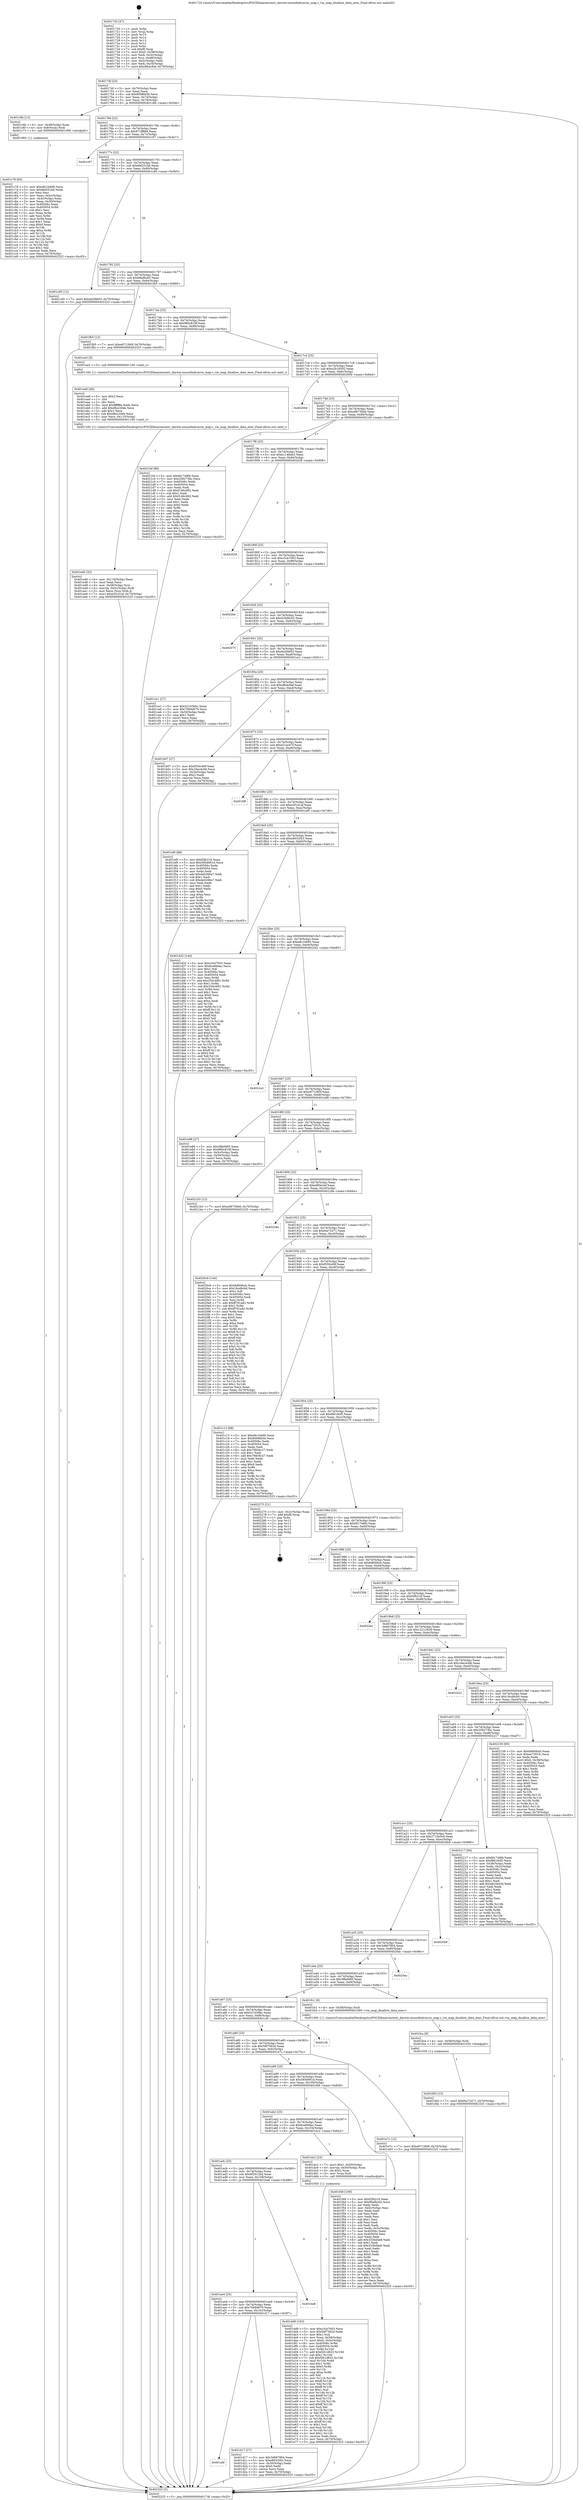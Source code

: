 digraph "0x401720" {
  label = "0x401720 (/mnt/c/Users/mathe/Desktop/tcc/POCII/binaries/extr_darwin-xnuosfmkvmvm_map.c_vm_map_disallow_data_exec_Final-ollvm.out::main(0))"
  labelloc = "t"
  node[shape=record]

  Entry [label="",width=0.3,height=0.3,shape=circle,fillcolor=black,style=filled]
  "0x40174f" [label="{
     0x40174f [23]\l
     | [instrs]\l
     &nbsp;&nbsp;0x40174f \<+3\>: mov -0x70(%rbp),%eax\l
     &nbsp;&nbsp;0x401752 \<+2\>: mov %eax,%ecx\l
     &nbsp;&nbsp;0x401754 \<+6\>: sub $0x8098fd3b,%ecx\l
     &nbsp;&nbsp;0x40175a \<+3\>: mov %eax,-0x74(%rbp)\l
     &nbsp;&nbsp;0x40175d \<+3\>: mov %ecx,-0x78(%rbp)\l
     &nbsp;&nbsp;0x401760 \<+6\>: je 0000000000401c6b \<main+0x54b\>\l
  }"]
  "0x401c6b" [label="{
     0x401c6b [13]\l
     | [instrs]\l
     &nbsp;&nbsp;0x401c6b \<+4\>: mov -0x48(%rbp),%rax\l
     &nbsp;&nbsp;0x401c6f \<+4\>: mov 0x8(%rax),%rdi\l
     &nbsp;&nbsp;0x401c73 \<+5\>: call 0000000000401060 \<atoi@plt\>\l
     | [calls]\l
     &nbsp;&nbsp;0x401060 \{1\} (unknown)\l
  }"]
  "0x401766" [label="{
     0x401766 [22]\l
     | [instrs]\l
     &nbsp;&nbsp;0x401766 \<+5\>: jmp 000000000040176b \<main+0x4b\>\l
     &nbsp;&nbsp;0x40176b \<+3\>: mov -0x74(%rbp),%eax\l
     &nbsp;&nbsp;0x40176e \<+5\>: sub $0x871ff88d,%eax\l
     &nbsp;&nbsp;0x401773 \<+3\>: mov %eax,-0x7c(%rbp)\l
     &nbsp;&nbsp;0x401776 \<+6\>: je 0000000000401c07 \<main+0x4e7\>\l
  }"]
  Exit [label="",width=0.3,height=0.3,shape=circle,fillcolor=black,style=filled,peripheries=2]
  "0x401c07" [label="{
     0x401c07\l
  }", style=dashed]
  "0x40177c" [label="{
     0x40177c [22]\l
     | [instrs]\l
     &nbsp;&nbsp;0x40177c \<+5\>: jmp 0000000000401781 \<main+0x61\>\l
     &nbsp;&nbsp;0x401781 \<+3\>: mov -0x74(%rbp),%eax\l
     &nbsp;&nbsp;0x401784 \<+5\>: sub $0x8bf251b6,%eax\l
     &nbsp;&nbsp;0x401789 \<+3\>: mov %eax,-0x80(%rbp)\l
     &nbsp;&nbsp;0x40178c \<+6\>: je 0000000000401cd5 \<main+0x5b5\>\l
  }"]
  "0x401fd3" [label="{
     0x401fd3 [12]\l
     | [instrs]\l
     &nbsp;&nbsp;0x401fd3 \<+7\>: movl $0xf4a72471,-0x70(%rbp)\l
     &nbsp;&nbsp;0x401fda \<+5\>: jmp 0000000000402325 \<main+0xc05\>\l
  }"]
  "0x401cd5" [label="{
     0x401cd5 [12]\l
     | [instrs]\l
     &nbsp;&nbsp;0x401cd5 \<+7\>: movl $0xda2f4603,-0x70(%rbp)\l
     &nbsp;&nbsp;0x401cdc \<+5\>: jmp 0000000000402325 \<main+0xc05\>\l
  }"]
  "0x401792" [label="{
     0x401792 [25]\l
     | [instrs]\l
     &nbsp;&nbsp;0x401792 \<+5\>: jmp 0000000000401797 \<main+0x77\>\l
     &nbsp;&nbsp;0x401797 \<+3\>: mov -0x74(%rbp),%eax\l
     &nbsp;&nbsp;0x40179a \<+5\>: sub $0x96afbcb5,%eax\l
     &nbsp;&nbsp;0x40179f \<+6\>: mov %eax,-0x84(%rbp)\l
     &nbsp;&nbsp;0x4017a5 \<+6\>: je 0000000000401fb5 \<main+0x895\>\l
  }"]
  "0x401fca" [label="{
     0x401fca [9]\l
     | [instrs]\l
     &nbsp;&nbsp;0x401fca \<+4\>: mov -0x58(%rbp),%rdi\l
     &nbsp;&nbsp;0x401fce \<+5\>: call 0000000000401030 \<free@plt\>\l
     | [calls]\l
     &nbsp;&nbsp;0x401030 \{1\} (unknown)\l
  }"]
  "0x401fb5" [label="{
     0x401fb5 [12]\l
     | [instrs]\l
     &nbsp;&nbsp;0x401fb5 \<+7\>: movl $0xe971260f,-0x70(%rbp)\l
     &nbsp;&nbsp;0x401fbc \<+5\>: jmp 0000000000402325 \<main+0xc05\>\l
  }"]
  "0x4017ab" [label="{
     0x4017ab [25]\l
     | [instrs]\l
     &nbsp;&nbsp;0x4017ab \<+5\>: jmp 00000000004017b0 \<main+0x90\>\l
     &nbsp;&nbsp;0x4017b0 \<+3\>: mov -0x74(%rbp),%eax\l
     &nbsp;&nbsp;0x4017b3 \<+5\>: sub $0x980c819f,%eax\l
     &nbsp;&nbsp;0x4017b8 \<+6\>: mov %eax,-0x88(%rbp)\l
     &nbsp;&nbsp;0x4017be \<+6\>: je 0000000000401ea3 \<main+0x783\>\l
  }"]
  "0x401ed0" [label="{
     0x401ed0 [32]\l
     | [instrs]\l
     &nbsp;&nbsp;0x401ed0 \<+6\>: mov -0x110(%rbp),%ecx\l
     &nbsp;&nbsp;0x401ed6 \<+3\>: imul %eax,%ecx\l
     &nbsp;&nbsp;0x401ed9 \<+4\>: mov -0x58(%rbp),%rsi\l
     &nbsp;&nbsp;0x401edd \<+4\>: movslq -0x5c(%rbp),%rdi\l
     &nbsp;&nbsp;0x401ee1 \<+3\>: mov %ecx,(%rsi,%rdi,4)\l
     &nbsp;&nbsp;0x401ee4 \<+7\>: movl $0xe2f1d1af,-0x70(%rbp)\l
     &nbsp;&nbsp;0x401eeb \<+5\>: jmp 0000000000402325 \<main+0xc05\>\l
  }"]
  "0x401ea3" [label="{
     0x401ea3 [5]\l
     | [instrs]\l
     &nbsp;&nbsp;0x401ea3 \<+5\>: call 0000000000401160 \<next_i\>\l
     | [calls]\l
     &nbsp;&nbsp;0x401160 \{1\} (/mnt/c/Users/mathe/Desktop/tcc/POCII/binaries/extr_darwin-xnuosfmkvmvm_map.c_vm_map_disallow_data_exec_Final-ollvm.out::next_i)\l
  }"]
  "0x4017c4" [label="{
     0x4017c4 [25]\l
     | [instrs]\l
     &nbsp;&nbsp;0x4017c4 \<+5\>: jmp 00000000004017c9 \<main+0xa9\>\l
     &nbsp;&nbsp;0x4017c9 \<+3\>: mov -0x74(%rbp),%eax\l
     &nbsp;&nbsp;0x4017cc \<+5\>: sub $0xa2b18592,%eax\l
     &nbsp;&nbsp;0x4017d1 \<+6\>: mov %eax,-0x8c(%rbp)\l
     &nbsp;&nbsp;0x4017d7 \<+6\>: je 000000000040200d \<main+0x8ed\>\l
  }"]
  "0x401ea8" [label="{
     0x401ea8 [40]\l
     | [instrs]\l
     &nbsp;&nbsp;0x401ea8 \<+5\>: mov $0x2,%ecx\l
     &nbsp;&nbsp;0x401ead \<+1\>: cltd\l
     &nbsp;&nbsp;0x401eae \<+2\>: idiv %ecx\l
     &nbsp;&nbsp;0x401eb0 \<+6\>: imul $0xfffffffe,%edx,%ecx\l
     &nbsp;&nbsp;0x401eb6 \<+6\>: add $0xd8cc20eb,%ecx\l
     &nbsp;&nbsp;0x401ebc \<+3\>: add $0x1,%ecx\l
     &nbsp;&nbsp;0x401ebf \<+6\>: sub $0xd8cc20eb,%ecx\l
     &nbsp;&nbsp;0x401ec5 \<+6\>: mov %ecx,-0x110(%rbp)\l
     &nbsp;&nbsp;0x401ecb \<+5\>: call 0000000000401160 \<next_i\>\l
     | [calls]\l
     &nbsp;&nbsp;0x401160 \{1\} (/mnt/c/Users/mathe/Desktop/tcc/POCII/binaries/extr_darwin-xnuosfmkvmvm_map.c_vm_map_disallow_data_exec_Final-ollvm.out::next_i)\l
  }"]
  "0x40200d" [label="{
     0x40200d\l
  }", style=dashed]
  "0x4017dd" [label="{
     0x4017dd [25]\l
     | [instrs]\l
     &nbsp;&nbsp;0x4017dd \<+5\>: jmp 00000000004017e2 \<main+0xc2\>\l
     &nbsp;&nbsp;0x4017e2 \<+3\>: mov -0x74(%rbp),%eax\l
     &nbsp;&nbsp;0x4017e5 \<+5\>: sub $0xa98739dd,%eax\l
     &nbsp;&nbsp;0x4017ea \<+6\>: mov %eax,-0x90(%rbp)\l
     &nbsp;&nbsp;0x4017f0 \<+6\>: je 00000000004021bf \<main+0xa9f\>\l
  }"]
  "0x401dd9" [label="{
     0x401dd9 [163]\l
     | [instrs]\l
     &nbsp;&nbsp;0x401dd9 \<+5\>: mov $0xc3cb7003,%ecx\l
     &nbsp;&nbsp;0x401dde \<+5\>: mov $0x56f7562d,%edx\l
     &nbsp;&nbsp;0x401de3 \<+3\>: mov $0x1,%sil\l
     &nbsp;&nbsp;0x401de6 \<+4\>: mov %rax,-0x58(%rbp)\l
     &nbsp;&nbsp;0x401dea \<+7\>: movl $0x0,-0x5c(%rbp)\l
     &nbsp;&nbsp;0x401df1 \<+8\>: mov 0x40506c,%r8d\l
     &nbsp;&nbsp;0x401df9 \<+8\>: mov 0x405054,%r9d\l
     &nbsp;&nbsp;0x401e01 \<+3\>: mov %r8d,%r10d\l
     &nbsp;&nbsp;0x401e04 \<+7\>: add $0xf261d833,%r10d\l
     &nbsp;&nbsp;0x401e0b \<+4\>: sub $0x1,%r10d\l
     &nbsp;&nbsp;0x401e0f \<+7\>: sub $0xf261d833,%r10d\l
     &nbsp;&nbsp;0x401e16 \<+4\>: imul %r10d,%r8d\l
     &nbsp;&nbsp;0x401e1a \<+4\>: and $0x1,%r8d\l
     &nbsp;&nbsp;0x401e1e \<+4\>: cmp $0x0,%r8d\l
     &nbsp;&nbsp;0x401e22 \<+4\>: sete %r11b\l
     &nbsp;&nbsp;0x401e26 \<+4\>: cmp $0xa,%r9d\l
     &nbsp;&nbsp;0x401e2a \<+3\>: setl %bl\l
     &nbsp;&nbsp;0x401e2d \<+3\>: mov %r11b,%r14b\l
     &nbsp;&nbsp;0x401e30 \<+4\>: xor $0xff,%r14b\l
     &nbsp;&nbsp;0x401e34 \<+3\>: mov %bl,%r15b\l
     &nbsp;&nbsp;0x401e37 \<+4\>: xor $0xff,%r15b\l
     &nbsp;&nbsp;0x401e3b \<+4\>: xor $0x1,%sil\l
     &nbsp;&nbsp;0x401e3f \<+3\>: mov %r14b,%r12b\l
     &nbsp;&nbsp;0x401e42 \<+4\>: and $0xff,%r12b\l
     &nbsp;&nbsp;0x401e46 \<+3\>: and %sil,%r11b\l
     &nbsp;&nbsp;0x401e49 \<+3\>: mov %r15b,%r13b\l
     &nbsp;&nbsp;0x401e4c \<+4\>: and $0xff,%r13b\l
     &nbsp;&nbsp;0x401e50 \<+3\>: and %sil,%bl\l
     &nbsp;&nbsp;0x401e53 \<+3\>: or %r11b,%r12b\l
     &nbsp;&nbsp;0x401e56 \<+3\>: or %bl,%r13b\l
     &nbsp;&nbsp;0x401e59 \<+3\>: xor %r13b,%r12b\l
     &nbsp;&nbsp;0x401e5c \<+3\>: or %r15b,%r14b\l
     &nbsp;&nbsp;0x401e5f \<+4\>: xor $0xff,%r14b\l
     &nbsp;&nbsp;0x401e63 \<+4\>: or $0x1,%sil\l
     &nbsp;&nbsp;0x401e67 \<+3\>: and %sil,%r14b\l
     &nbsp;&nbsp;0x401e6a \<+3\>: or %r14b,%r12b\l
     &nbsp;&nbsp;0x401e6d \<+4\>: test $0x1,%r12b\l
     &nbsp;&nbsp;0x401e71 \<+3\>: cmovne %edx,%ecx\l
     &nbsp;&nbsp;0x401e74 \<+3\>: mov %ecx,-0x70(%rbp)\l
     &nbsp;&nbsp;0x401e77 \<+5\>: jmp 0000000000402325 \<main+0xc05\>\l
  }"]
  "0x4021bf" [label="{
     0x4021bf [88]\l
     | [instrs]\l
     &nbsp;&nbsp;0x4021bf \<+5\>: mov $0xfd1748f4,%eax\l
     &nbsp;&nbsp;0x4021c4 \<+5\>: mov $0x258273bc,%ecx\l
     &nbsp;&nbsp;0x4021c9 \<+7\>: mov 0x40506c,%edx\l
     &nbsp;&nbsp;0x4021d0 \<+7\>: mov 0x405054,%esi\l
     &nbsp;&nbsp;0x4021d7 \<+2\>: mov %edx,%edi\l
     &nbsp;&nbsp;0x4021d9 \<+6\>: sub $0xf146c082,%edi\l
     &nbsp;&nbsp;0x4021df \<+3\>: sub $0x1,%edi\l
     &nbsp;&nbsp;0x4021e2 \<+6\>: add $0xf146c082,%edi\l
     &nbsp;&nbsp;0x4021e8 \<+3\>: imul %edi,%edx\l
     &nbsp;&nbsp;0x4021eb \<+3\>: and $0x1,%edx\l
     &nbsp;&nbsp;0x4021ee \<+3\>: cmp $0x0,%edx\l
     &nbsp;&nbsp;0x4021f1 \<+4\>: sete %r8b\l
     &nbsp;&nbsp;0x4021f5 \<+3\>: cmp $0xa,%esi\l
     &nbsp;&nbsp;0x4021f8 \<+4\>: setl %r9b\l
     &nbsp;&nbsp;0x4021fc \<+3\>: mov %r8b,%r10b\l
     &nbsp;&nbsp;0x4021ff \<+3\>: and %r9b,%r10b\l
     &nbsp;&nbsp;0x402202 \<+3\>: xor %r9b,%r8b\l
     &nbsp;&nbsp;0x402205 \<+3\>: or %r8b,%r10b\l
     &nbsp;&nbsp;0x402208 \<+4\>: test $0x1,%r10b\l
     &nbsp;&nbsp;0x40220c \<+3\>: cmovne %ecx,%eax\l
     &nbsp;&nbsp;0x40220f \<+3\>: mov %eax,-0x70(%rbp)\l
     &nbsp;&nbsp;0x402212 \<+5\>: jmp 0000000000402325 \<main+0xc05\>\l
  }"]
  "0x4017f6" [label="{
     0x4017f6 [25]\l
     | [instrs]\l
     &nbsp;&nbsp;0x4017f6 \<+5\>: jmp 00000000004017fb \<main+0xdb\>\l
     &nbsp;&nbsp;0x4017fb \<+3\>: mov -0x74(%rbp),%eax\l
     &nbsp;&nbsp;0x4017fe \<+5\>: sub $0xb1148eb5,%eax\l
     &nbsp;&nbsp;0x401803 \<+6\>: mov %eax,-0x94(%rbp)\l
     &nbsp;&nbsp;0x401809 \<+6\>: je 0000000000402028 \<main+0x908\>\l
  }"]
  "0x401afd" [label="{
     0x401afd\l
  }", style=dashed]
  "0x402028" [label="{
     0x402028\l
  }", style=dashed]
  "0x40180f" [label="{
     0x40180f [25]\l
     | [instrs]\l
     &nbsp;&nbsp;0x40180f \<+5\>: jmp 0000000000401814 \<main+0xf4\>\l
     &nbsp;&nbsp;0x401814 \<+3\>: mov -0x74(%rbp),%eax\l
     &nbsp;&nbsp;0x401817 \<+5\>: sub $0xc3cb7003,%eax\l
     &nbsp;&nbsp;0x40181c \<+6\>: mov %eax,-0x98(%rbp)\l
     &nbsp;&nbsp;0x401822 \<+6\>: je 00000000004022be \<main+0xb9e\>\l
  }"]
  "0x401d17" [label="{
     0x401d17 [27]\l
     | [instrs]\l
     &nbsp;&nbsp;0x401d17 \<+5\>: mov $0x3d667804,%eax\l
     &nbsp;&nbsp;0x401d1c \<+5\>: mov $0xe8032f43,%ecx\l
     &nbsp;&nbsp;0x401d21 \<+3\>: mov -0x30(%rbp),%edx\l
     &nbsp;&nbsp;0x401d24 \<+3\>: cmp $0x0,%edx\l
     &nbsp;&nbsp;0x401d27 \<+3\>: cmove %ecx,%eax\l
     &nbsp;&nbsp;0x401d2a \<+3\>: mov %eax,-0x70(%rbp)\l
     &nbsp;&nbsp;0x401d2d \<+5\>: jmp 0000000000402325 \<main+0xc05\>\l
  }"]
  "0x4022be" [label="{
     0x4022be\l
  }", style=dashed]
  "0x401828" [label="{
     0x401828 [25]\l
     | [instrs]\l
     &nbsp;&nbsp;0x401828 \<+5\>: jmp 000000000040182d \<main+0x10d\>\l
     &nbsp;&nbsp;0x40182d \<+3\>: mov -0x74(%rbp),%eax\l
     &nbsp;&nbsp;0x401830 \<+5\>: sub $0xd16d9c42,%eax\l
     &nbsp;&nbsp;0x401835 \<+6\>: mov %eax,-0x9c(%rbp)\l
     &nbsp;&nbsp;0x40183b \<+6\>: je 0000000000402075 \<main+0x955\>\l
  }"]
  "0x401ae4" [label="{
     0x401ae4 [25]\l
     | [instrs]\l
     &nbsp;&nbsp;0x401ae4 \<+5\>: jmp 0000000000401ae9 \<main+0x3c9\>\l
     &nbsp;&nbsp;0x401ae9 \<+3\>: mov -0x74(%rbp),%eax\l
     &nbsp;&nbsp;0x401aec \<+5\>: sub $0x7069d679,%eax\l
     &nbsp;&nbsp;0x401af1 \<+6\>: mov %eax,-0x10c(%rbp)\l
     &nbsp;&nbsp;0x401af7 \<+6\>: je 0000000000401d17 \<main+0x5f7\>\l
  }"]
  "0x402075" [label="{
     0x402075\l
  }", style=dashed]
  "0x401841" [label="{
     0x401841 [25]\l
     | [instrs]\l
     &nbsp;&nbsp;0x401841 \<+5\>: jmp 0000000000401846 \<main+0x126\>\l
     &nbsp;&nbsp;0x401846 \<+3\>: mov -0x74(%rbp),%eax\l
     &nbsp;&nbsp;0x401849 \<+5\>: sub $0xda2f4603,%eax\l
     &nbsp;&nbsp;0x40184e \<+6\>: mov %eax,-0xa0(%rbp)\l
     &nbsp;&nbsp;0x401854 \<+6\>: je 0000000000401ce1 \<main+0x5c1\>\l
  }"]
  "0x401ba8" [label="{
     0x401ba8\l
  }", style=dashed]
  "0x401ce1" [label="{
     0x401ce1 [27]\l
     | [instrs]\l
     &nbsp;&nbsp;0x401ce1 \<+5\>: mov $0x521036bc,%eax\l
     &nbsp;&nbsp;0x401ce6 \<+5\>: mov $0x7069d679,%ecx\l
     &nbsp;&nbsp;0x401ceb \<+3\>: mov -0x30(%rbp),%edx\l
     &nbsp;&nbsp;0x401cee \<+3\>: cmp $0x1,%edx\l
     &nbsp;&nbsp;0x401cf1 \<+3\>: cmovl %ecx,%eax\l
     &nbsp;&nbsp;0x401cf4 \<+3\>: mov %eax,-0x70(%rbp)\l
     &nbsp;&nbsp;0x401cf7 \<+5\>: jmp 0000000000402325 \<main+0xc05\>\l
  }"]
  "0x40185a" [label="{
     0x40185a [25]\l
     | [instrs]\l
     &nbsp;&nbsp;0x40185a \<+5\>: jmp 000000000040185f \<main+0x13f\>\l
     &nbsp;&nbsp;0x40185f \<+3\>: mov -0x74(%rbp),%eax\l
     &nbsp;&nbsp;0x401862 \<+5\>: sub $0xdfb4c9af,%eax\l
     &nbsp;&nbsp;0x401867 \<+6\>: mov %eax,-0xa4(%rbp)\l
     &nbsp;&nbsp;0x40186d \<+6\>: je 0000000000401b07 \<main+0x3e7\>\l
  }"]
  "0x401acb" [label="{
     0x401acb [25]\l
     | [instrs]\l
     &nbsp;&nbsp;0x401acb \<+5\>: jmp 0000000000401ad0 \<main+0x3b0\>\l
     &nbsp;&nbsp;0x401ad0 \<+3\>: mov -0x74(%rbp),%eax\l
     &nbsp;&nbsp;0x401ad3 \<+5\>: sub $0x6f2912bd,%eax\l
     &nbsp;&nbsp;0x401ad8 \<+6\>: mov %eax,-0x108(%rbp)\l
     &nbsp;&nbsp;0x401ade \<+6\>: je 0000000000401ba8 \<main+0x488\>\l
  }"]
  "0x401b07" [label="{
     0x401b07 [27]\l
     | [instrs]\l
     &nbsp;&nbsp;0x401b07 \<+5\>: mov $0xf550cd0f,%eax\l
     &nbsp;&nbsp;0x401b0c \<+5\>: mov $0x16ec4cb8,%ecx\l
     &nbsp;&nbsp;0x401b11 \<+3\>: mov -0x34(%rbp),%edx\l
     &nbsp;&nbsp;0x401b14 \<+3\>: cmp $0x2,%edx\l
     &nbsp;&nbsp;0x401b17 \<+3\>: cmovne %ecx,%eax\l
     &nbsp;&nbsp;0x401b1a \<+3\>: mov %eax,-0x70(%rbp)\l
     &nbsp;&nbsp;0x401b1d \<+5\>: jmp 0000000000402325 \<main+0xc05\>\l
  }"]
  "0x401873" [label="{
     0x401873 [25]\l
     | [instrs]\l
     &nbsp;&nbsp;0x401873 \<+5\>: jmp 0000000000401878 \<main+0x158\>\l
     &nbsp;&nbsp;0x401878 \<+3\>: mov -0x74(%rbp),%eax\l
     &nbsp;&nbsp;0x40187b \<+5\>: sub $0xe21acb7f,%eax\l
     &nbsp;&nbsp;0x401880 \<+6\>: mov %eax,-0xa8(%rbp)\l
     &nbsp;&nbsp;0x401886 \<+6\>: je 0000000000401fdf \<main+0x8bf\>\l
  }"]
  "0x402325" [label="{
     0x402325 [5]\l
     | [instrs]\l
     &nbsp;&nbsp;0x402325 \<+5\>: jmp 000000000040174f \<main+0x2f\>\l
  }"]
  "0x401720" [label="{
     0x401720 [47]\l
     | [instrs]\l
     &nbsp;&nbsp;0x401720 \<+1\>: push %rbp\l
     &nbsp;&nbsp;0x401721 \<+3\>: mov %rsp,%rbp\l
     &nbsp;&nbsp;0x401724 \<+2\>: push %r15\l
     &nbsp;&nbsp;0x401726 \<+2\>: push %r14\l
     &nbsp;&nbsp;0x401728 \<+2\>: push %r13\l
     &nbsp;&nbsp;0x40172a \<+2\>: push %r12\l
     &nbsp;&nbsp;0x40172c \<+1\>: push %rbx\l
     &nbsp;&nbsp;0x40172d \<+7\>: sub $0xf8,%rsp\l
     &nbsp;&nbsp;0x401734 \<+7\>: movl $0x0,-0x38(%rbp)\l
     &nbsp;&nbsp;0x40173b \<+3\>: mov %edi,-0x3c(%rbp)\l
     &nbsp;&nbsp;0x40173e \<+4\>: mov %rsi,-0x48(%rbp)\l
     &nbsp;&nbsp;0x401742 \<+3\>: mov -0x3c(%rbp),%edi\l
     &nbsp;&nbsp;0x401745 \<+3\>: mov %edi,-0x34(%rbp)\l
     &nbsp;&nbsp;0x401748 \<+7\>: movl $0xdfb4c9af,-0x70(%rbp)\l
  }"]
  "0x401dc2" [label="{
     0x401dc2 [23]\l
     | [instrs]\l
     &nbsp;&nbsp;0x401dc2 \<+7\>: movl $0x1,-0x50(%rbp)\l
     &nbsp;&nbsp;0x401dc9 \<+4\>: movslq -0x50(%rbp),%rax\l
     &nbsp;&nbsp;0x401dcd \<+4\>: shl $0x2,%rax\l
     &nbsp;&nbsp;0x401dd1 \<+3\>: mov %rax,%rdi\l
     &nbsp;&nbsp;0x401dd4 \<+5\>: call 0000000000401050 \<malloc@plt\>\l
     | [calls]\l
     &nbsp;&nbsp;0x401050 \{1\} (unknown)\l
  }"]
  "0x401fdf" [label="{
     0x401fdf\l
  }", style=dashed]
  "0x40188c" [label="{
     0x40188c [25]\l
     | [instrs]\l
     &nbsp;&nbsp;0x40188c \<+5\>: jmp 0000000000401891 \<main+0x171\>\l
     &nbsp;&nbsp;0x401891 \<+3\>: mov -0x74(%rbp),%eax\l
     &nbsp;&nbsp;0x401894 \<+5\>: sub $0xe2f1d1af,%eax\l
     &nbsp;&nbsp;0x401899 \<+6\>: mov %eax,-0xac(%rbp)\l
     &nbsp;&nbsp;0x40189f \<+6\>: je 0000000000401ef0 \<main+0x7d0\>\l
  }"]
  "0x401ab2" [label="{
     0x401ab2 [25]\l
     | [instrs]\l
     &nbsp;&nbsp;0x401ab2 \<+5\>: jmp 0000000000401ab7 \<main+0x397\>\l
     &nbsp;&nbsp;0x401ab7 \<+3\>: mov -0x74(%rbp),%eax\l
     &nbsp;&nbsp;0x401aba \<+5\>: sub $0x6ce69dac,%eax\l
     &nbsp;&nbsp;0x401abf \<+6\>: mov %eax,-0x104(%rbp)\l
     &nbsp;&nbsp;0x401ac5 \<+6\>: je 0000000000401dc2 \<main+0x6a2\>\l
  }"]
  "0x401ef0" [label="{
     0x401ef0 [88]\l
     | [instrs]\l
     &nbsp;&nbsp;0x401ef0 \<+5\>: mov $0xf2fb318,%eax\l
     &nbsp;&nbsp;0x401ef5 \<+5\>: mov $0x585d061d,%ecx\l
     &nbsp;&nbsp;0x401efa \<+7\>: mov 0x40506c,%edx\l
     &nbsp;&nbsp;0x401f01 \<+7\>: mov 0x405054,%esi\l
     &nbsp;&nbsp;0x401f08 \<+2\>: mov %edx,%edi\l
     &nbsp;&nbsp;0x401f0a \<+6\>: add $0xde0266a7,%edi\l
     &nbsp;&nbsp;0x401f10 \<+3\>: sub $0x1,%edi\l
     &nbsp;&nbsp;0x401f13 \<+6\>: sub $0xde0266a7,%edi\l
     &nbsp;&nbsp;0x401f19 \<+3\>: imul %edi,%edx\l
     &nbsp;&nbsp;0x401f1c \<+3\>: and $0x1,%edx\l
     &nbsp;&nbsp;0x401f1f \<+3\>: cmp $0x0,%edx\l
     &nbsp;&nbsp;0x401f22 \<+4\>: sete %r8b\l
     &nbsp;&nbsp;0x401f26 \<+3\>: cmp $0xa,%esi\l
     &nbsp;&nbsp;0x401f29 \<+4\>: setl %r9b\l
     &nbsp;&nbsp;0x401f2d \<+3\>: mov %r8b,%r10b\l
     &nbsp;&nbsp;0x401f30 \<+3\>: and %r9b,%r10b\l
     &nbsp;&nbsp;0x401f33 \<+3\>: xor %r9b,%r8b\l
     &nbsp;&nbsp;0x401f36 \<+3\>: or %r8b,%r10b\l
     &nbsp;&nbsp;0x401f39 \<+4\>: test $0x1,%r10b\l
     &nbsp;&nbsp;0x401f3d \<+3\>: cmovne %ecx,%eax\l
     &nbsp;&nbsp;0x401f40 \<+3\>: mov %eax,-0x70(%rbp)\l
     &nbsp;&nbsp;0x401f43 \<+5\>: jmp 0000000000402325 \<main+0xc05\>\l
  }"]
  "0x4018a5" [label="{
     0x4018a5 [25]\l
     | [instrs]\l
     &nbsp;&nbsp;0x4018a5 \<+5\>: jmp 00000000004018aa \<main+0x18a\>\l
     &nbsp;&nbsp;0x4018aa \<+3\>: mov -0x74(%rbp),%eax\l
     &nbsp;&nbsp;0x4018ad \<+5\>: sub $0xe8032f43,%eax\l
     &nbsp;&nbsp;0x4018b2 \<+6\>: mov %eax,-0xb0(%rbp)\l
     &nbsp;&nbsp;0x4018b8 \<+6\>: je 0000000000401d32 \<main+0x612\>\l
  }"]
  "0x401f48" [label="{
     0x401f48 [109]\l
     | [instrs]\l
     &nbsp;&nbsp;0x401f48 \<+5\>: mov $0xf2fb318,%eax\l
     &nbsp;&nbsp;0x401f4d \<+5\>: mov $0x96afbcb5,%ecx\l
     &nbsp;&nbsp;0x401f52 \<+2\>: xor %edx,%edx\l
     &nbsp;&nbsp;0x401f54 \<+3\>: mov -0x5c(%rbp),%esi\l
     &nbsp;&nbsp;0x401f57 \<+2\>: mov %edx,%edi\l
     &nbsp;&nbsp;0x401f59 \<+2\>: sub %esi,%edi\l
     &nbsp;&nbsp;0x401f5b \<+2\>: mov %edx,%esi\l
     &nbsp;&nbsp;0x401f5d \<+3\>: sub $0x1,%esi\l
     &nbsp;&nbsp;0x401f60 \<+2\>: add %esi,%edi\l
     &nbsp;&nbsp;0x401f62 \<+2\>: sub %edi,%edx\l
     &nbsp;&nbsp;0x401f64 \<+3\>: mov %edx,-0x5c(%rbp)\l
     &nbsp;&nbsp;0x401f67 \<+7\>: mov 0x40506c,%edx\l
     &nbsp;&nbsp;0x401f6e \<+7\>: mov 0x405054,%esi\l
     &nbsp;&nbsp;0x401f75 \<+2\>: mov %edx,%edi\l
     &nbsp;&nbsp;0x401f77 \<+6\>: add $0x333bd4e6,%edi\l
     &nbsp;&nbsp;0x401f7d \<+3\>: sub $0x1,%edi\l
     &nbsp;&nbsp;0x401f80 \<+6\>: sub $0x333bd4e6,%edi\l
     &nbsp;&nbsp;0x401f86 \<+3\>: imul %edi,%edx\l
     &nbsp;&nbsp;0x401f89 \<+3\>: and $0x1,%edx\l
     &nbsp;&nbsp;0x401f8c \<+3\>: cmp $0x0,%edx\l
     &nbsp;&nbsp;0x401f8f \<+4\>: sete %r8b\l
     &nbsp;&nbsp;0x401f93 \<+3\>: cmp $0xa,%esi\l
     &nbsp;&nbsp;0x401f96 \<+4\>: setl %r9b\l
     &nbsp;&nbsp;0x401f9a \<+3\>: mov %r8b,%r10b\l
     &nbsp;&nbsp;0x401f9d \<+3\>: and %r9b,%r10b\l
     &nbsp;&nbsp;0x401fa0 \<+3\>: xor %r9b,%r8b\l
     &nbsp;&nbsp;0x401fa3 \<+3\>: or %r8b,%r10b\l
     &nbsp;&nbsp;0x401fa6 \<+4\>: test $0x1,%r10b\l
     &nbsp;&nbsp;0x401faa \<+3\>: cmovne %ecx,%eax\l
     &nbsp;&nbsp;0x401fad \<+3\>: mov %eax,-0x70(%rbp)\l
     &nbsp;&nbsp;0x401fb0 \<+5\>: jmp 0000000000402325 \<main+0xc05\>\l
  }"]
  "0x401d32" [label="{
     0x401d32 [144]\l
     | [instrs]\l
     &nbsp;&nbsp;0x401d32 \<+5\>: mov $0xc3cb7003,%eax\l
     &nbsp;&nbsp;0x401d37 \<+5\>: mov $0x6ce69dac,%ecx\l
     &nbsp;&nbsp;0x401d3c \<+2\>: mov $0x1,%dl\l
     &nbsp;&nbsp;0x401d3e \<+7\>: mov 0x40506c,%esi\l
     &nbsp;&nbsp;0x401d45 \<+7\>: mov 0x405054,%edi\l
     &nbsp;&nbsp;0x401d4c \<+3\>: mov %esi,%r8d\l
     &nbsp;&nbsp;0x401d4f \<+7\>: add $0x250c4f91,%r8d\l
     &nbsp;&nbsp;0x401d56 \<+4\>: sub $0x1,%r8d\l
     &nbsp;&nbsp;0x401d5a \<+7\>: sub $0x250c4f91,%r8d\l
     &nbsp;&nbsp;0x401d61 \<+4\>: imul %r8d,%esi\l
     &nbsp;&nbsp;0x401d65 \<+3\>: and $0x1,%esi\l
     &nbsp;&nbsp;0x401d68 \<+3\>: cmp $0x0,%esi\l
     &nbsp;&nbsp;0x401d6b \<+4\>: sete %r9b\l
     &nbsp;&nbsp;0x401d6f \<+3\>: cmp $0xa,%edi\l
     &nbsp;&nbsp;0x401d72 \<+4\>: setl %r10b\l
     &nbsp;&nbsp;0x401d76 \<+3\>: mov %r9b,%r11b\l
     &nbsp;&nbsp;0x401d79 \<+4\>: xor $0xff,%r11b\l
     &nbsp;&nbsp;0x401d7d \<+3\>: mov %r10b,%bl\l
     &nbsp;&nbsp;0x401d80 \<+3\>: xor $0xff,%bl\l
     &nbsp;&nbsp;0x401d83 \<+3\>: xor $0x0,%dl\l
     &nbsp;&nbsp;0x401d86 \<+3\>: mov %r11b,%r14b\l
     &nbsp;&nbsp;0x401d89 \<+4\>: and $0x0,%r14b\l
     &nbsp;&nbsp;0x401d8d \<+3\>: and %dl,%r9b\l
     &nbsp;&nbsp;0x401d90 \<+3\>: mov %bl,%r15b\l
     &nbsp;&nbsp;0x401d93 \<+4\>: and $0x0,%r15b\l
     &nbsp;&nbsp;0x401d97 \<+3\>: and %dl,%r10b\l
     &nbsp;&nbsp;0x401d9a \<+3\>: or %r9b,%r14b\l
     &nbsp;&nbsp;0x401d9d \<+3\>: or %r10b,%r15b\l
     &nbsp;&nbsp;0x401da0 \<+3\>: xor %r15b,%r14b\l
     &nbsp;&nbsp;0x401da3 \<+3\>: or %bl,%r11b\l
     &nbsp;&nbsp;0x401da6 \<+4\>: xor $0xff,%r11b\l
     &nbsp;&nbsp;0x401daa \<+3\>: or $0x0,%dl\l
     &nbsp;&nbsp;0x401dad \<+3\>: and %dl,%r11b\l
     &nbsp;&nbsp;0x401db0 \<+3\>: or %r11b,%r14b\l
     &nbsp;&nbsp;0x401db3 \<+4\>: test $0x1,%r14b\l
     &nbsp;&nbsp;0x401db7 \<+3\>: cmovne %ecx,%eax\l
     &nbsp;&nbsp;0x401dba \<+3\>: mov %eax,-0x70(%rbp)\l
     &nbsp;&nbsp;0x401dbd \<+5\>: jmp 0000000000402325 \<main+0xc05\>\l
  }"]
  "0x4018be" [label="{
     0x4018be [25]\l
     | [instrs]\l
     &nbsp;&nbsp;0x4018be \<+5\>: jmp 00000000004018c3 \<main+0x1a3\>\l
     &nbsp;&nbsp;0x4018c3 \<+3\>: mov -0x74(%rbp),%eax\l
     &nbsp;&nbsp;0x4018c6 \<+5\>: sub $0xe8c1b690,%eax\l
     &nbsp;&nbsp;0x4018cb \<+6\>: mov %eax,-0xb4(%rbp)\l
     &nbsp;&nbsp;0x4018d1 \<+6\>: je 00000000004022a2 \<main+0xb82\>\l
  }"]
  "0x401a99" [label="{
     0x401a99 [25]\l
     | [instrs]\l
     &nbsp;&nbsp;0x401a99 \<+5\>: jmp 0000000000401a9e \<main+0x37e\>\l
     &nbsp;&nbsp;0x401a9e \<+3\>: mov -0x74(%rbp),%eax\l
     &nbsp;&nbsp;0x401aa1 \<+5\>: sub $0x585d061d,%eax\l
     &nbsp;&nbsp;0x401aa6 \<+6\>: mov %eax,-0x100(%rbp)\l
     &nbsp;&nbsp;0x401aac \<+6\>: je 0000000000401f48 \<main+0x828\>\l
  }"]
  "0x4022a2" [label="{
     0x4022a2\l
  }", style=dashed]
  "0x4018d7" [label="{
     0x4018d7 [25]\l
     | [instrs]\l
     &nbsp;&nbsp;0x4018d7 \<+5\>: jmp 00000000004018dc \<main+0x1bc\>\l
     &nbsp;&nbsp;0x4018dc \<+3\>: mov -0x74(%rbp),%eax\l
     &nbsp;&nbsp;0x4018df \<+5\>: sub $0xe971260f,%eax\l
     &nbsp;&nbsp;0x4018e4 \<+6\>: mov %eax,-0xb8(%rbp)\l
     &nbsp;&nbsp;0x4018ea \<+6\>: je 0000000000401e88 \<main+0x768\>\l
  }"]
  "0x401e7c" [label="{
     0x401e7c [12]\l
     | [instrs]\l
     &nbsp;&nbsp;0x401e7c \<+7\>: movl $0xe971260f,-0x70(%rbp)\l
     &nbsp;&nbsp;0x401e83 \<+5\>: jmp 0000000000402325 \<main+0xc05\>\l
  }"]
  "0x401e88" [label="{
     0x401e88 [27]\l
     | [instrs]\l
     &nbsp;&nbsp;0x401e88 \<+5\>: mov $0x3ffa0685,%eax\l
     &nbsp;&nbsp;0x401e8d \<+5\>: mov $0x980c819f,%ecx\l
     &nbsp;&nbsp;0x401e92 \<+3\>: mov -0x5c(%rbp),%edx\l
     &nbsp;&nbsp;0x401e95 \<+3\>: cmp -0x50(%rbp),%edx\l
     &nbsp;&nbsp;0x401e98 \<+3\>: cmovl %ecx,%eax\l
     &nbsp;&nbsp;0x401e9b \<+3\>: mov %eax,-0x70(%rbp)\l
     &nbsp;&nbsp;0x401e9e \<+5\>: jmp 0000000000402325 \<main+0xc05\>\l
  }"]
  "0x4018f0" [label="{
     0x4018f0 [25]\l
     | [instrs]\l
     &nbsp;&nbsp;0x4018f0 \<+5\>: jmp 00000000004018f5 \<main+0x1d5\>\l
     &nbsp;&nbsp;0x4018f5 \<+3\>: mov -0x74(%rbp),%eax\l
     &nbsp;&nbsp;0x4018f8 \<+5\>: sub $0xee7291fc,%eax\l
     &nbsp;&nbsp;0x4018fd \<+6\>: mov %eax,-0xbc(%rbp)\l
     &nbsp;&nbsp;0x401903 \<+6\>: je 00000000004021b3 \<main+0xa93\>\l
  }"]
  "0x401a80" [label="{
     0x401a80 [25]\l
     | [instrs]\l
     &nbsp;&nbsp;0x401a80 \<+5\>: jmp 0000000000401a85 \<main+0x365\>\l
     &nbsp;&nbsp;0x401a85 \<+3\>: mov -0x74(%rbp),%eax\l
     &nbsp;&nbsp;0x401a88 \<+5\>: sub $0x56f7562d,%eax\l
     &nbsp;&nbsp;0x401a8d \<+6\>: mov %eax,-0xfc(%rbp)\l
     &nbsp;&nbsp;0x401a93 \<+6\>: je 0000000000401e7c \<main+0x75c\>\l
  }"]
  "0x4021b3" [label="{
     0x4021b3 [12]\l
     | [instrs]\l
     &nbsp;&nbsp;0x4021b3 \<+7\>: movl $0xa98739dd,-0x70(%rbp)\l
     &nbsp;&nbsp;0x4021ba \<+5\>: jmp 0000000000402325 \<main+0xc05\>\l
  }"]
  "0x401909" [label="{
     0x401909 [25]\l
     | [instrs]\l
     &nbsp;&nbsp;0x401909 \<+5\>: jmp 000000000040190e \<main+0x1ee\>\l
     &nbsp;&nbsp;0x40190e \<+3\>: mov -0x74(%rbp),%eax\l
     &nbsp;&nbsp;0x401911 \<+5\>: sub $0xef60e2ef,%eax\l
     &nbsp;&nbsp;0x401916 \<+6\>: mov %eax,-0xc0(%rbp)\l
     &nbsp;&nbsp;0x40191c \<+6\>: je 000000000040228a \<main+0xb6a\>\l
  }"]
  "0x401cfc" [label="{
     0x401cfc\l
  }", style=dashed]
  "0x40228a" [label="{
     0x40228a\l
  }", style=dashed]
  "0x401922" [label="{
     0x401922 [25]\l
     | [instrs]\l
     &nbsp;&nbsp;0x401922 \<+5\>: jmp 0000000000401927 \<main+0x207\>\l
     &nbsp;&nbsp;0x401927 \<+3\>: mov -0x74(%rbp),%eax\l
     &nbsp;&nbsp;0x40192a \<+5\>: sub $0xf4a72471,%eax\l
     &nbsp;&nbsp;0x40192f \<+6\>: mov %eax,-0xc4(%rbp)\l
     &nbsp;&nbsp;0x401935 \<+6\>: je 00000000004020c9 \<main+0x9a9\>\l
  }"]
  "0x401a67" [label="{
     0x401a67 [25]\l
     | [instrs]\l
     &nbsp;&nbsp;0x401a67 \<+5\>: jmp 0000000000401a6c \<main+0x34c\>\l
     &nbsp;&nbsp;0x401a6c \<+3\>: mov -0x74(%rbp),%eax\l
     &nbsp;&nbsp;0x401a6f \<+5\>: sub $0x521036bc,%eax\l
     &nbsp;&nbsp;0x401a74 \<+6\>: mov %eax,-0xf8(%rbp)\l
     &nbsp;&nbsp;0x401a7a \<+6\>: je 0000000000401cfc \<main+0x5dc\>\l
  }"]
  "0x4020c9" [label="{
     0x4020c9 [144]\l
     | [instrs]\l
     &nbsp;&nbsp;0x4020c9 \<+5\>: mov $0xfe800bcb,%eax\l
     &nbsp;&nbsp;0x4020ce \<+5\>: mov $0x18cd8cb0,%ecx\l
     &nbsp;&nbsp;0x4020d3 \<+2\>: mov $0x1,%dl\l
     &nbsp;&nbsp;0x4020d5 \<+7\>: mov 0x40506c,%esi\l
     &nbsp;&nbsp;0x4020dc \<+7\>: mov 0x405054,%edi\l
     &nbsp;&nbsp;0x4020e3 \<+3\>: mov %esi,%r8d\l
     &nbsp;&nbsp;0x4020e6 \<+7\>: add $0xff791a82,%r8d\l
     &nbsp;&nbsp;0x4020ed \<+4\>: sub $0x1,%r8d\l
     &nbsp;&nbsp;0x4020f1 \<+7\>: sub $0xff791a82,%r8d\l
     &nbsp;&nbsp;0x4020f8 \<+4\>: imul %r8d,%esi\l
     &nbsp;&nbsp;0x4020fc \<+3\>: and $0x1,%esi\l
     &nbsp;&nbsp;0x4020ff \<+3\>: cmp $0x0,%esi\l
     &nbsp;&nbsp;0x402102 \<+4\>: sete %r9b\l
     &nbsp;&nbsp;0x402106 \<+3\>: cmp $0xa,%edi\l
     &nbsp;&nbsp;0x402109 \<+4\>: setl %r10b\l
     &nbsp;&nbsp;0x40210d \<+3\>: mov %r9b,%r11b\l
     &nbsp;&nbsp;0x402110 \<+4\>: xor $0xff,%r11b\l
     &nbsp;&nbsp;0x402114 \<+3\>: mov %r10b,%bl\l
     &nbsp;&nbsp;0x402117 \<+3\>: xor $0xff,%bl\l
     &nbsp;&nbsp;0x40211a \<+3\>: xor $0x0,%dl\l
     &nbsp;&nbsp;0x40211d \<+3\>: mov %r11b,%r14b\l
     &nbsp;&nbsp;0x402120 \<+4\>: and $0x0,%r14b\l
     &nbsp;&nbsp;0x402124 \<+3\>: and %dl,%r9b\l
     &nbsp;&nbsp;0x402127 \<+3\>: mov %bl,%r15b\l
     &nbsp;&nbsp;0x40212a \<+4\>: and $0x0,%r15b\l
     &nbsp;&nbsp;0x40212e \<+3\>: and %dl,%r10b\l
     &nbsp;&nbsp;0x402131 \<+3\>: or %r9b,%r14b\l
     &nbsp;&nbsp;0x402134 \<+3\>: or %r10b,%r15b\l
     &nbsp;&nbsp;0x402137 \<+3\>: xor %r15b,%r14b\l
     &nbsp;&nbsp;0x40213a \<+3\>: or %bl,%r11b\l
     &nbsp;&nbsp;0x40213d \<+4\>: xor $0xff,%r11b\l
     &nbsp;&nbsp;0x402141 \<+3\>: or $0x0,%dl\l
     &nbsp;&nbsp;0x402144 \<+3\>: and %dl,%r11b\l
     &nbsp;&nbsp;0x402147 \<+3\>: or %r11b,%r14b\l
     &nbsp;&nbsp;0x40214a \<+4\>: test $0x1,%r14b\l
     &nbsp;&nbsp;0x40214e \<+3\>: cmovne %ecx,%eax\l
     &nbsp;&nbsp;0x402151 \<+3\>: mov %eax,-0x70(%rbp)\l
     &nbsp;&nbsp;0x402154 \<+5\>: jmp 0000000000402325 \<main+0xc05\>\l
  }"]
  "0x40193b" [label="{
     0x40193b [25]\l
     | [instrs]\l
     &nbsp;&nbsp;0x40193b \<+5\>: jmp 0000000000401940 \<main+0x220\>\l
     &nbsp;&nbsp;0x401940 \<+3\>: mov -0x74(%rbp),%eax\l
     &nbsp;&nbsp;0x401943 \<+5\>: sub $0xf550cd0f,%eax\l
     &nbsp;&nbsp;0x401948 \<+6\>: mov %eax,-0xc8(%rbp)\l
     &nbsp;&nbsp;0x40194e \<+6\>: je 0000000000401c13 \<main+0x4f3\>\l
  }"]
  "0x401fc1" [label="{
     0x401fc1 [9]\l
     | [instrs]\l
     &nbsp;&nbsp;0x401fc1 \<+4\>: mov -0x58(%rbp),%rdi\l
     &nbsp;&nbsp;0x401fc5 \<+5\>: call 0000000000401560 \<vm_map_disallow_data_exec\>\l
     | [calls]\l
     &nbsp;&nbsp;0x401560 \{1\} (/mnt/c/Users/mathe/Desktop/tcc/POCII/binaries/extr_darwin-xnuosfmkvmvm_map.c_vm_map_disallow_data_exec_Final-ollvm.out::vm_map_disallow_data_exec)\l
  }"]
  "0x401c13" [label="{
     0x401c13 [88]\l
     | [instrs]\l
     &nbsp;&nbsp;0x401c13 \<+5\>: mov $0xe8c1b690,%eax\l
     &nbsp;&nbsp;0x401c18 \<+5\>: mov $0x8098fd3b,%ecx\l
     &nbsp;&nbsp;0x401c1d \<+7\>: mov 0x40506c,%edx\l
     &nbsp;&nbsp;0x401c24 \<+7\>: mov 0x405054,%esi\l
     &nbsp;&nbsp;0x401c2b \<+2\>: mov %edx,%edi\l
     &nbsp;&nbsp;0x401c2d \<+6\>: sub $0x78836c27,%edi\l
     &nbsp;&nbsp;0x401c33 \<+3\>: sub $0x1,%edi\l
     &nbsp;&nbsp;0x401c36 \<+6\>: add $0x78836c27,%edi\l
     &nbsp;&nbsp;0x401c3c \<+3\>: imul %edi,%edx\l
     &nbsp;&nbsp;0x401c3f \<+3\>: and $0x1,%edx\l
     &nbsp;&nbsp;0x401c42 \<+3\>: cmp $0x0,%edx\l
     &nbsp;&nbsp;0x401c45 \<+4\>: sete %r8b\l
     &nbsp;&nbsp;0x401c49 \<+3\>: cmp $0xa,%esi\l
     &nbsp;&nbsp;0x401c4c \<+4\>: setl %r9b\l
     &nbsp;&nbsp;0x401c50 \<+3\>: mov %r8b,%r10b\l
     &nbsp;&nbsp;0x401c53 \<+3\>: and %r9b,%r10b\l
     &nbsp;&nbsp;0x401c56 \<+3\>: xor %r9b,%r8b\l
     &nbsp;&nbsp;0x401c59 \<+3\>: or %r8b,%r10b\l
     &nbsp;&nbsp;0x401c5c \<+4\>: test $0x1,%r10b\l
     &nbsp;&nbsp;0x401c60 \<+3\>: cmovne %ecx,%eax\l
     &nbsp;&nbsp;0x401c63 \<+3\>: mov %eax,-0x70(%rbp)\l
     &nbsp;&nbsp;0x401c66 \<+5\>: jmp 0000000000402325 \<main+0xc05\>\l
  }"]
  "0x401954" [label="{
     0x401954 [25]\l
     | [instrs]\l
     &nbsp;&nbsp;0x401954 \<+5\>: jmp 0000000000401959 \<main+0x239\>\l
     &nbsp;&nbsp;0x401959 \<+3\>: mov -0x74(%rbp),%eax\l
     &nbsp;&nbsp;0x40195c \<+5\>: sub $0xf8619cf5,%eax\l
     &nbsp;&nbsp;0x401961 \<+6\>: mov %eax,-0xcc(%rbp)\l
     &nbsp;&nbsp;0x401967 \<+6\>: je 0000000000402275 \<main+0xb55\>\l
  }"]
  "0x401c78" [label="{
     0x401c78 [93]\l
     | [instrs]\l
     &nbsp;&nbsp;0x401c78 \<+5\>: mov $0xe8c1b690,%ecx\l
     &nbsp;&nbsp;0x401c7d \<+5\>: mov $0x8bf251b6,%edx\l
     &nbsp;&nbsp;0x401c82 \<+2\>: xor %esi,%esi\l
     &nbsp;&nbsp;0x401c84 \<+3\>: mov %eax,-0x4c(%rbp)\l
     &nbsp;&nbsp;0x401c87 \<+3\>: mov -0x4c(%rbp),%eax\l
     &nbsp;&nbsp;0x401c8a \<+3\>: mov %eax,-0x30(%rbp)\l
     &nbsp;&nbsp;0x401c8d \<+7\>: mov 0x40506c,%eax\l
     &nbsp;&nbsp;0x401c94 \<+8\>: mov 0x405054,%r8d\l
     &nbsp;&nbsp;0x401c9c \<+3\>: sub $0x1,%esi\l
     &nbsp;&nbsp;0x401c9f \<+3\>: mov %eax,%r9d\l
     &nbsp;&nbsp;0x401ca2 \<+3\>: add %esi,%r9d\l
     &nbsp;&nbsp;0x401ca5 \<+4\>: imul %r9d,%eax\l
     &nbsp;&nbsp;0x401ca9 \<+3\>: and $0x1,%eax\l
     &nbsp;&nbsp;0x401cac \<+3\>: cmp $0x0,%eax\l
     &nbsp;&nbsp;0x401caf \<+4\>: sete %r10b\l
     &nbsp;&nbsp;0x401cb3 \<+4\>: cmp $0xa,%r8d\l
     &nbsp;&nbsp;0x401cb7 \<+4\>: setl %r11b\l
     &nbsp;&nbsp;0x401cbb \<+3\>: mov %r10b,%bl\l
     &nbsp;&nbsp;0x401cbe \<+3\>: and %r11b,%bl\l
     &nbsp;&nbsp;0x401cc1 \<+3\>: xor %r11b,%r10b\l
     &nbsp;&nbsp;0x401cc4 \<+3\>: or %r10b,%bl\l
     &nbsp;&nbsp;0x401cc7 \<+3\>: test $0x1,%bl\l
     &nbsp;&nbsp;0x401cca \<+3\>: cmovne %edx,%ecx\l
     &nbsp;&nbsp;0x401ccd \<+3\>: mov %ecx,-0x70(%rbp)\l
     &nbsp;&nbsp;0x401cd0 \<+5\>: jmp 0000000000402325 \<main+0xc05\>\l
  }"]
  "0x401a4e" [label="{
     0x401a4e [25]\l
     | [instrs]\l
     &nbsp;&nbsp;0x401a4e \<+5\>: jmp 0000000000401a53 \<main+0x333\>\l
     &nbsp;&nbsp;0x401a53 \<+3\>: mov -0x74(%rbp),%eax\l
     &nbsp;&nbsp;0x401a56 \<+5\>: sub $0x3ffa0685,%eax\l
     &nbsp;&nbsp;0x401a5b \<+6\>: mov %eax,-0xf4(%rbp)\l
     &nbsp;&nbsp;0x401a61 \<+6\>: je 0000000000401fc1 \<main+0x8a1\>\l
  }"]
  "0x402275" [label="{
     0x402275 [21]\l
     | [instrs]\l
     &nbsp;&nbsp;0x402275 \<+3\>: mov -0x2c(%rbp),%eax\l
     &nbsp;&nbsp;0x402278 \<+7\>: add $0xf8,%rsp\l
     &nbsp;&nbsp;0x40227f \<+1\>: pop %rbx\l
     &nbsp;&nbsp;0x402280 \<+2\>: pop %r12\l
     &nbsp;&nbsp;0x402282 \<+2\>: pop %r13\l
     &nbsp;&nbsp;0x402284 \<+2\>: pop %r14\l
     &nbsp;&nbsp;0x402286 \<+2\>: pop %r15\l
     &nbsp;&nbsp;0x402288 \<+1\>: pop %rbp\l
     &nbsp;&nbsp;0x402289 \<+1\>: ret\l
  }"]
  "0x40196d" [label="{
     0x40196d [25]\l
     | [instrs]\l
     &nbsp;&nbsp;0x40196d \<+5\>: jmp 0000000000401972 \<main+0x252\>\l
     &nbsp;&nbsp;0x401972 \<+3\>: mov -0x74(%rbp),%eax\l
     &nbsp;&nbsp;0x401975 \<+5\>: sub $0xfd1748f4,%eax\l
     &nbsp;&nbsp;0x40197a \<+6\>: mov %eax,-0xd0(%rbp)\l
     &nbsp;&nbsp;0x401980 \<+6\>: je 000000000040231e \<main+0xbfe\>\l
  }"]
  "0x4020ac" [label="{
     0x4020ac\l
  }", style=dashed]
  "0x40231e" [label="{
     0x40231e\l
  }", style=dashed]
  "0x401986" [label="{
     0x401986 [25]\l
     | [instrs]\l
     &nbsp;&nbsp;0x401986 \<+5\>: jmp 000000000040198b \<main+0x26b\>\l
     &nbsp;&nbsp;0x40198b \<+3\>: mov -0x74(%rbp),%eax\l
     &nbsp;&nbsp;0x40198e \<+5\>: sub $0xfe800bcb,%eax\l
     &nbsp;&nbsp;0x401993 \<+6\>: mov %eax,-0xd4(%rbp)\l
     &nbsp;&nbsp;0x401999 \<+6\>: je 000000000040230b \<main+0xbeb\>\l
  }"]
  "0x401a35" [label="{
     0x401a35 [25]\l
     | [instrs]\l
     &nbsp;&nbsp;0x401a35 \<+5\>: jmp 0000000000401a3a \<main+0x31a\>\l
     &nbsp;&nbsp;0x401a3a \<+3\>: mov -0x74(%rbp),%eax\l
     &nbsp;&nbsp;0x401a3d \<+5\>: sub $0x3d667804,%eax\l
     &nbsp;&nbsp;0x401a42 \<+6\>: mov %eax,-0xf0(%rbp)\l
     &nbsp;&nbsp;0x401a48 \<+6\>: je 00000000004020ac \<main+0x98c\>\l
  }"]
  "0x40230b" [label="{
     0x40230b\l
  }", style=dashed]
  "0x40199f" [label="{
     0x40199f [25]\l
     | [instrs]\l
     &nbsp;&nbsp;0x40199f \<+5\>: jmp 00000000004019a4 \<main+0x284\>\l
     &nbsp;&nbsp;0x4019a4 \<+3\>: mov -0x74(%rbp),%eax\l
     &nbsp;&nbsp;0x4019a7 \<+5\>: sub $0xf2fb318,%eax\l
     &nbsp;&nbsp;0x4019ac \<+6\>: mov %eax,-0xd8(%rbp)\l
     &nbsp;&nbsp;0x4019b2 \<+6\>: je 00000000004022ec \<main+0xbcc\>\l
  }"]
  "0x4020b8" [label="{
     0x4020b8\l
  }", style=dashed]
  "0x4022ec" [label="{
     0x4022ec\l
  }", style=dashed]
  "0x4019b8" [label="{
     0x4019b8 [25]\l
     | [instrs]\l
     &nbsp;&nbsp;0x4019b8 \<+5\>: jmp 00000000004019bd \<main+0x29d\>\l
     &nbsp;&nbsp;0x4019bd \<+3\>: mov -0x74(%rbp),%eax\l
     &nbsp;&nbsp;0x4019c0 \<+5\>: sub $0x12212629,%eax\l
     &nbsp;&nbsp;0x4019c5 \<+6\>: mov %eax,-0xdc(%rbp)\l
     &nbsp;&nbsp;0x4019cb \<+6\>: je 000000000040208e \<main+0x96e\>\l
  }"]
  "0x401a1c" [label="{
     0x401a1c [25]\l
     | [instrs]\l
     &nbsp;&nbsp;0x401a1c \<+5\>: jmp 0000000000401a21 \<main+0x301\>\l
     &nbsp;&nbsp;0x401a21 \<+3\>: mov -0x74(%rbp),%eax\l
     &nbsp;&nbsp;0x401a24 \<+5\>: sub $0x2715b5c9,%eax\l
     &nbsp;&nbsp;0x401a29 \<+6\>: mov %eax,-0xec(%rbp)\l
     &nbsp;&nbsp;0x401a2f \<+6\>: je 00000000004020b8 \<main+0x998\>\l
  }"]
  "0x40208e" [label="{
     0x40208e\l
  }", style=dashed]
  "0x4019d1" [label="{
     0x4019d1 [25]\l
     | [instrs]\l
     &nbsp;&nbsp;0x4019d1 \<+5\>: jmp 00000000004019d6 \<main+0x2b6\>\l
     &nbsp;&nbsp;0x4019d6 \<+3\>: mov -0x74(%rbp),%eax\l
     &nbsp;&nbsp;0x4019d9 \<+5\>: sub $0x16ec4cb8,%eax\l
     &nbsp;&nbsp;0x4019de \<+6\>: mov %eax,-0xe0(%rbp)\l
     &nbsp;&nbsp;0x4019e4 \<+6\>: je 0000000000401b22 \<main+0x402\>\l
  }"]
  "0x402217" [label="{
     0x402217 [94]\l
     | [instrs]\l
     &nbsp;&nbsp;0x402217 \<+5\>: mov $0xfd1748f4,%eax\l
     &nbsp;&nbsp;0x40221c \<+5\>: mov $0xf8619cf5,%ecx\l
     &nbsp;&nbsp;0x402221 \<+3\>: mov -0x38(%rbp),%edx\l
     &nbsp;&nbsp;0x402224 \<+3\>: mov %edx,-0x2c(%rbp)\l
     &nbsp;&nbsp;0x402227 \<+7\>: mov 0x40506c,%edx\l
     &nbsp;&nbsp;0x40222e \<+7\>: mov 0x405054,%esi\l
     &nbsp;&nbsp;0x402235 \<+2\>: mov %edx,%edi\l
     &nbsp;&nbsp;0x402237 \<+6\>: sub $0xe81f443d,%edi\l
     &nbsp;&nbsp;0x40223d \<+3\>: sub $0x1,%edi\l
     &nbsp;&nbsp;0x402240 \<+6\>: add $0xe81f443d,%edi\l
     &nbsp;&nbsp;0x402246 \<+3\>: imul %edi,%edx\l
     &nbsp;&nbsp;0x402249 \<+3\>: and $0x1,%edx\l
     &nbsp;&nbsp;0x40224c \<+3\>: cmp $0x0,%edx\l
     &nbsp;&nbsp;0x40224f \<+4\>: sete %r8b\l
     &nbsp;&nbsp;0x402253 \<+3\>: cmp $0xa,%esi\l
     &nbsp;&nbsp;0x402256 \<+4\>: setl %r9b\l
     &nbsp;&nbsp;0x40225a \<+3\>: mov %r8b,%r10b\l
     &nbsp;&nbsp;0x40225d \<+3\>: and %r9b,%r10b\l
     &nbsp;&nbsp;0x402260 \<+3\>: xor %r9b,%r8b\l
     &nbsp;&nbsp;0x402263 \<+3\>: or %r8b,%r10b\l
     &nbsp;&nbsp;0x402266 \<+4\>: test $0x1,%r10b\l
     &nbsp;&nbsp;0x40226a \<+3\>: cmovne %ecx,%eax\l
     &nbsp;&nbsp;0x40226d \<+3\>: mov %eax,-0x70(%rbp)\l
     &nbsp;&nbsp;0x402270 \<+5\>: jmp 0000000000402325 \<main+0xc05\>\l
  }"]
  "0x401b22" [label="{
     0x401b22\l
  }", style=dashed]
  "0x4019ea" [label="{
     0x4019ea [25]\l
     | [instrs]\l
     &nbsp;&nbsp;0x4019ea \<+5\>: jmp 00000000004019ef \<main+0x2cf\>\l
     &nbsp;&nbsp;0x4019ef \<+3\>: mov -0x74(%rbp),%eax\l
     &nbsp;&nbsp;0x4019f2 \<+5\>: sub $0x18cd8cb0,%eax\l
     &nbsp;&nbsp;0x4019f7 \<+6\>: mov %eax,-0xe4(%rbp)\l
     &nbsp;&nbsp;0x4019fd \<+6\>: je 0000000000402159 \<main+0xa39\>\l
  }"]
  "0x401a03" [label="{
     0x401a03 [25]\l
     | [instrs]\l
     &nbsp;&nbsp;0x401a03 \<+5\>: jmp 0000000000401a08 \<main+0x2e8\>\l
     &nbsp;&nbsp;0x401a08 \<+3\>: mov -0x74(%rbp),%eax\l
     &nbsp;&nbsp;0x401a0b \<+5\>: sub $0x258273bc,%eax\l
     &nbsp;&nbsp;0x401a10 \<+6\>: mov %eax,-0xe8(%rbp)\l
     &nbsp;&nbsp;0x401a16 \<+6\>: je 0000000000402217 \<main+0xaf7\>\l
  }"]
  "0x402159" [label="{
     0x402159 [90]\l
     | [instrs]\l
     &nbsp;&nbsp;0x402159 \<+5\>: mov $0xfe800bcb,%eax\l
     &nbsp;&nbsp;0x40215e \<+5\>: mov $0xee7291fc,%ecx\l
     &nbsp;&nbsp;0x402163 \<+2\>: xor %edx,%edx\l
     &nbsp;&nbsp;0x402165 \<+7\>: movl $0x0,-0x38(%rbp)\l
     &nbsp;&nbsp;0x40216c \<+7\>: mov 0x40506c,%esi\l
     &nbsp;&nbsp;0x402173 \<+7\>: mov 0x405054,%edi\l
     &nbsp;&nbsp;0x40217a \<+3\>: sub $0x1,%edx\l
     &nbsp;&nbsp;0x40217d \<+3\>: mov %esi,%r8d\l
     &nbsp;&nbsp;0x402180 \<+3\>: add %edx,%r8d\l
     &nbsp;&nbsp;0x402183 \<+4\>: imul %r8d,%esi\l
     &nbsp;&nbsp;0x402187 \<+3\>: and $0x1,%esi\l
     &nbsp;&nbsp;0x40218a \<+3\>: cmp $0x0,%esi\l
     &nbsp;&nbsp;0x40218d \<+4\>: sete %r9b\l
     &nbsp;&nbsp;0x402191 \<+3\>: cmp $0xa,%edi\l
     &nbsp;&nbsp;0x402194 \<+4\>: setl %r10b\l
     &nbsp;&nbsp;0x402198 \<+3\>: mov %r9b,%r11b\l
     &nbsp;&nbsp;0x40219b \<+3\>: and %r10b,%r11b\l
     &nbsp;&nbsp;0x40219e \<+3\>: xor %r10b,%r9b\l
     &nbsp;&nbsp;0x4021a1 \<+3\>: or %r9b,%r11b\l
     &nbsp;&nbsp;0x4021a4 \<+4\>: test $0x1,%r11b\l
     &nbsp;&nbsp;0x4021a8 \<+3\>: cmovne %ecx,%eax\l
     &nbsp;&nbsp;0x4021ab \<+3\>: mov %eax,-0x70(%rbp)\l
     &nbsp;&nbsp;0x4021ae \<+5\>: jmp 0000000000402325 \<main+0xc05\>\l
  }"]
  Entry -> "0x401720" [label=" 1"]
  "0x40174f" -> "0x401c6b" [label=" 1"]
  "0x40174f" -> "0x401766" [label=" 21"]
  "0x402275" -> Exit [label=" 1"]
  "0x401766" -> "0x401c07" [label=" 0"]
  "0x401766" -> "0x40177c" [label=" 21"]
  "0x402217" -> "0x402325" [label=" 1"]
  "0x40177c" -> "0x401cd5" [label=" 1"]
  "0x40177c" -> "0x401792" [label=" 20"]
  "0x4021bf" -> "0x402325" [label=" 1"]
  "0x401792" -> "0x401fb5" [label=" 1"]
  "0x401792" -> "0x4017ab" [label=" 19"]
  "0x4021b3" -> "0x402325" [label=" 1"]
  "0x4017ab" -> "0x401ea3" [label=" 1"]
  "0x4017ab" -> "0x4017c4" [label=" 18"]
  "0x402159" -> "0x402325" [label=" 1"]
  "0x4017c4" -> "0x40200d" [label=" 0"]
  "0x4017c4" -> "0x4017dd" [label=" 18"]
  "0x4020c9" -> "0x402325" [label=" 1"]
  "0x4017dd" -> "0x4021bf" [label=" 1"]
  "0x4017dd" -> "0x4017f6" [label=" 17"]
  "0x401fd3" -> "0x402325" [label=" 1"]
  "0x4017f6" -> "0x402028" [label=" 0"]
  "0x4017f6" -> "0x40180f" [label=" 17"]
  "0x401fca" -> "0x401fd3" [label=" 1"]
  "0x40180f" -> "0x4022be" [label=" 0"]
  "0x40180f" -> "0x401828" [label=" 17"]
  "0x401fc1" -> "0x401fca" [label=" 1"]
  "0x401828" -> "0x402075" [label=" 0"]
  "0x401828" -> "0x401841" [label=" 17"]
  "0x401f48" -> "0x402325" [label=" 1"]
  "0x401841" -> "0x401ce1" [label=" 1"]
  "0x401841" -> "0x40185a" [label=" 16"]
  "0x401ef0" -> "0x402325" [label=" 1"]
  "0x40185a" -> "0x401b07" [label=" 1"]
  "0x40185a" -> "0x401873" [label=" 15"]
  "0x401b07" -> "0x402325" [label=" 1"]
  "0x401720" -> "0x40174f" [label=" 1"]
  "0x402325" -> "0x40174f" [label=" 21"]
  "0x401ea8" -> "0x401ed0" [label=" 1"]
  "0x401873" -> "0x401fdf" [label=" 0"]
  "0x401873" -> "0x40188c" [label=" 15"]
  "0x401ea3" -> "0x401ea8" [label=" 1"]
  "0x40188c" -> "0x401ef0" [label=" 1"]
  "0x40188c" -> "0x4018a5" [label=" 14"]
  "0x401e7c" -> "0x402325" [label=" 1"]
  "0x4018a5" -> "0x401d32" [label=" 1"]
  "0x4018a5" -> "0x4018be" [label=" 13"]
  "0x401dd9" -> "0x402325" [label=" 1"]
  "0x4018be" -> "0x4022a2" [label=" 0"]
  "0x4018be" -> "0x4018d7" [label=" 13"]
  "0x401d32" -> "0x402325" [label=" 1"]
  "0x4018d7" -> "0x401e88" [label=" 2"]
  "0x4018d7" -> "0x4018f0" [label=" 11"]
  "0x401d17" -> "0x402325" [label=" 1"]
  "0x4018f0" -> "0x4021b3" [label=" 1"]
  "0x4018f0" -> "0x401909" [label=" 10"]
  "0x401ae4" -> "0x401d17" [label=" 1"]
  "0x401909" -> "0x40228a" [label=" 0"]
  "0x401909" -> "0x401922" [label=" 10"]
  "0x401fb5" -> "0x402325" [label=" 1"]
  "0x401922" -> "0x4020c9" [label=" 1"]
  "0x401922" -> "0x40193b" [label=" 9"]
  "0x401acb" -> "0x401ba8" [label=" 0"]
  "0x40193b" -> "0x401c13" [label=" 1"]
  "0x40193b" -> "0x401954" [label=" 8"]
  "0x401c13" -> "0x402325" [label=" 1"]
  "0x401c6b" -> "0x401c78" [label=" 1"]
  "0x401c78" -> "0x402325" [label=" 1"]
  "0x401cd5" -> "0x402325" [label=" 1"]
  "0x401ce1" -> "0x402325" [label=" 1"]
  "0x401ed0" -> "0x402325" [label=" 1"]
  "0x401954" -> "0x402275" [label=" 1"]
  "0x401954" -> "0x40196d" [label=" 7"]
  "0x401ab2" -> "0x401dc2" [label=" 1"]
  "0x40196d" -> "0x40231e" [label=" 0"]
  "0x40196d" -> "0x401986" [label=" 7"]
  "0x401e88" -> "0x402325" [label=" 2"]
  "0x401986" -> "0x40230b" [label=" 0"]
  "0x401986" -> "0x40199f" [label=" 7"]
  "0x401a99" -> "0x401f48" [label=" 1"]
  "0x40199f" -> "0x4022ec" [label=" 0"]
  "0x40199f" -> "0x4019b8" [label=" 7"]
  "0x401dc2" -> "0x401dd9" [label=" 1"]
  "0x4019b8" -> "0x40208e" [label=" 0"]
  "0x4019b8" -> "0x4019d1" [label=" 7"]
  "0x401a80" -> "0x401e7c" [label=" 1"]
  "0x4019d1" -> "0x401b22" [label=" 0"]
  "0x4019d1" -> "0x4019ea" [label=" 7"]
  "0x401ae4" -> "0x401afd" [label=" 0"]
  "0x4019ea" -> "0x402159" [label=" 1"]
  "0x4019ea" -> "0x401a03" [label=" 6"]
  "0x401a67" -> "0x401a80" [label=" 4"]
  "0x401a03" -> "0x402217" [label=" 1"]
  "0x401a03" -> "0x401a1c" [label=" 5"]
  "0x401a80" -> "0x401a99" [label=" 3"]
  "0x401a1c" -> "0x4020b8" [label=" 0"]
  "0x401a1c" -> "0x401a35" [label=" 5"]
  "0x401a99" -> "0x401ab2" [label=" 2"]
  "0x401a35" -> "0x4020ac" [label=" 0"]
  "0x401a35" -> "0x401a4e" [label=" 5"]
  "0x401ab2" -> "0x401acb" [label=" 1"]
  "0x401a4e" -> "0x401fc1" [label=" 1"]
  "0x401a4e" -> "0x401a67" [label=" 4"]
  "0x401acb" -> "0x401ae4" [label=" 1"]
  "0x401a67" -> "0x401cfc" [label=" 0"]
}
